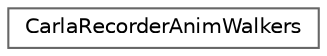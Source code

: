 digraph "类继承关系图"
{
 // INTERACTIVE_SVG=YES
 // LATEX_PDF_SIZE
  bgcolor="transparent";
  edge [fontname=Helvetica,fontsize=10,labelfontname=Helvetica,labelfontsize=10];
  node [fontname=Helvetica,fontsize=10,shape=box,height=0.2,width=0.4];
  rankdir="LR";
  Node0 [id="Node000000",label="CarlaRecorderAnimWalkers",height=0.2,width=0.4,color="grey40", fillcolor="white", style="filled",URL="$de/d09/classCarlaRecorderAnimWalkers.html",tooltip=" "];
}
